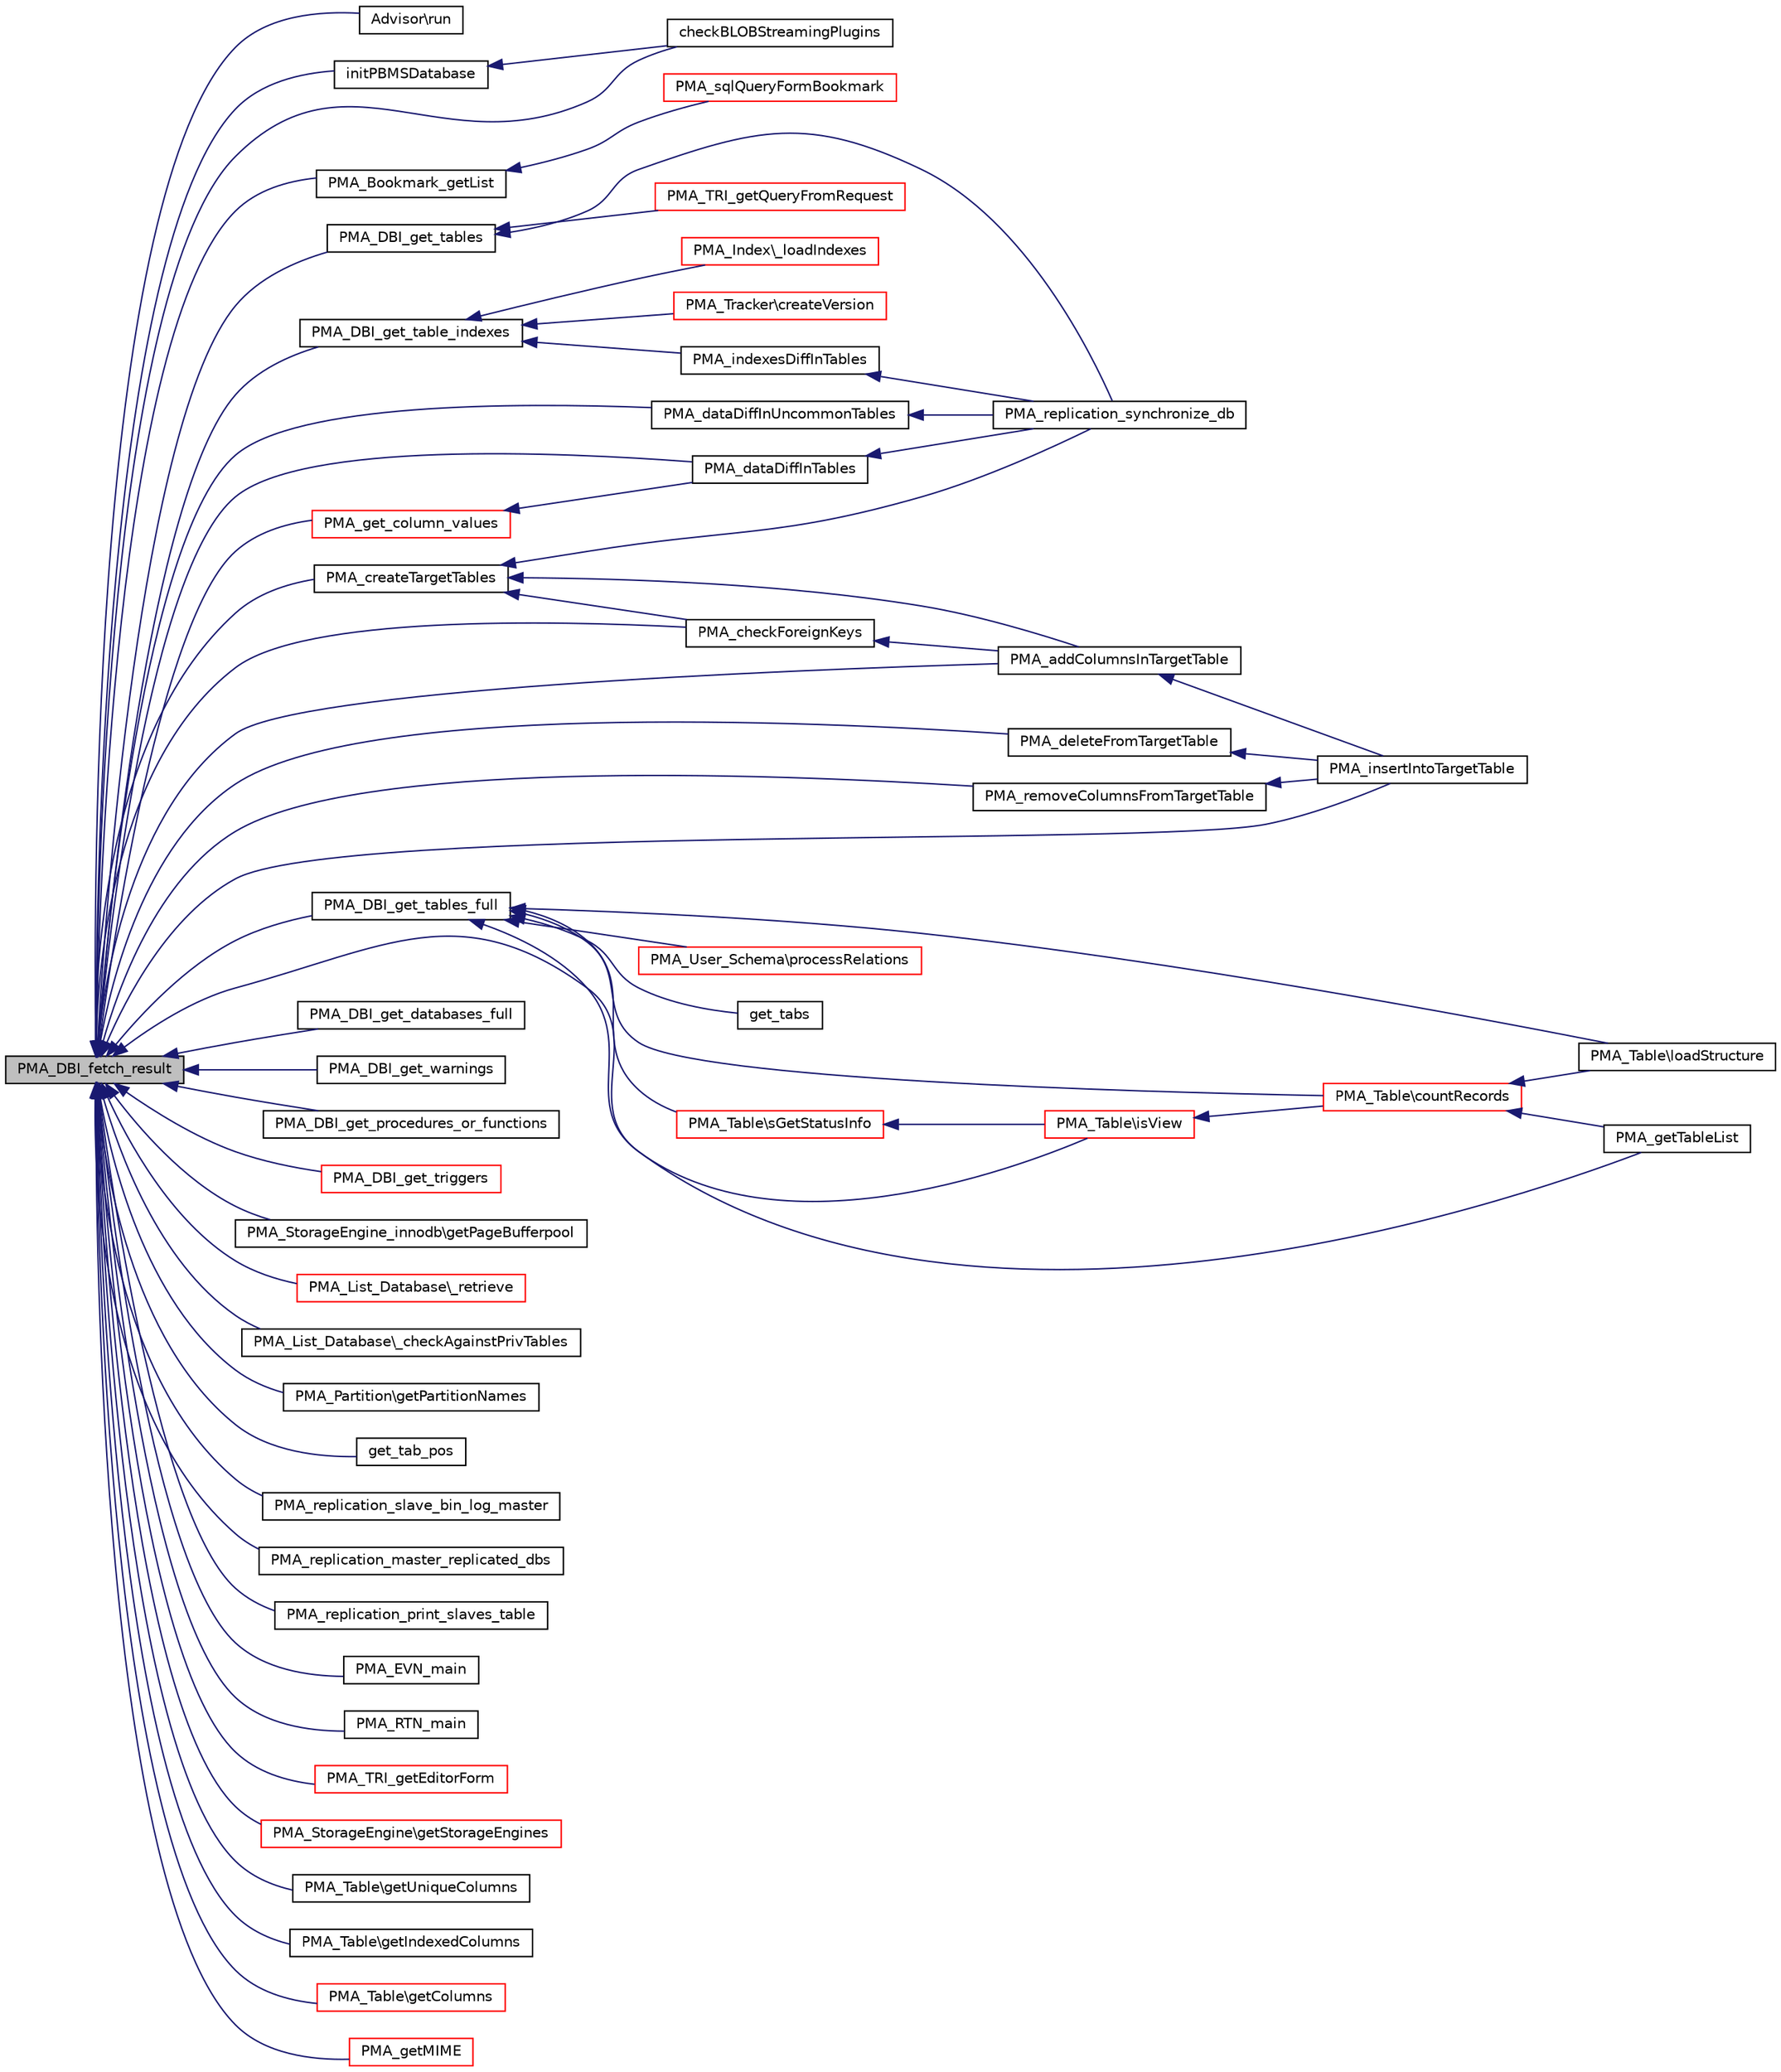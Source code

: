 digraph G
{
  edge [fontname="Helvetica",fontsize="10",labelfontname="Helvetica",labelfontsize="10"];
  node [fontname="Helvetica",fontsize="10",shape=record];
  rankdir="LR";
  Node1 [label="PMA_DBI_fetch_result",height=0.2,width=0.4,color="black", fillcolor="grey75", style="filled" fontcolor="black"];
  Node1 -> Node2 [dir="back",color="midnightblue",fontsize="10",style="solid",fontname="Helvetica"];
  Node2 [label="Advisor\\run",height=0.2,width=0.4,color="black", fillcolor="white", style="filled",URL="$classAdvisor.html#a51aa0c71db2e7fd9005c7996ba3c67cf"];
  Node1 -> Node3 [dir="back",color="midnightblue",fontsize="10",style="solid",fontname="Helvetica"];
  Node3 [label="initPBMSDatabase",height=0.2,width=0.4,color="black", fillcolor="white", style="filled",URL="$blobstreaming_8lib_8php.html#a00d96bd6ccb9d88c559774919ba5fac3",tooltip="Initializes PBMS database."];
  Node3 -> Node4 [dir="back",color="midnightblue",fontsize="10",style="solid",fontname="Helvetica"];
  Node4 [label="checkBLOBStreamingPlugins",height=0.2,width=0.4,color="black", fillcolor="white", style="filled",URL="$blobstreaming_8lib_8php.html#a36f2035b1d0ef8004c6611a598487e41",tooltip="checks whether the necessary plugins for BLOBStreaming exist"];
  Node1 -> Node4 [dir="back",color="midnightblue",fontsize="10",style="solid",fontname="Helvetica"];
  Node1 -> Node5 [dir="back",color="midnightblue",fontsize="10",style="solid",fontname="Helvetica"];
  Node5 [label="PMA_Bookmark_getList",height=0.2,width=0.4,color="black", fillcolor="white", style="filled",URL="$bookmark_8lib_8php.html#a28bf0dfac1fd0617239eef76e7ff1550",tooltip="Gets the list of bookmarks defined for the current database."];
  Node5 -> Node6 [dir="back",color="midnightblue",fontsize="10",style="solid",fontname="Helvetica"];
  Node6 [label="PMA_sqlQueryFormBookmark",height=0.2,width=0.4,color="red", fillcolor="white", style="filled",URL="$sql__query__form_8lib_8php.html#a0354aed36253f1d29d510223e966ebc5",tooltip="prints bookmark fieldset"];
  Node1 -> Node7 [dir="back",color="midnightblue",fontsize="10",style="solid",fontname="Helvetica"];
  Node7 [label="PMA_DBI_get_tables",height=0.2,width=0.4,color="black", fillcolor="white", style="filled",URL="$database__interface_8lib_8php.html#a8dae5998d1fcfd31e13161ed1af61afd",tooltip="returns array with table names for given db"];
  Node7 -> Node8 [dir="back",color="midnightblue",fontsize="10",style="solid",fontname="Helvetica"];
  Node8 [label="PMA_replication_synchronize_db",height=0.2,width=0.4,color="black", fillcolor="white", style="filled",URL="$replication_8inc_8php.html#a9d196603d9e2d6d5738f7ec564225964",tooltip="This function provides synchronization of structure and data between two mysql servers."];
  Node7 -> Node9 [dir="back",color="midnightblue",fontsize="10",style="solid",fontname="Helvetica"];
  Node9 [label="PMA_TRI_getQueryFromRequest",height=0.2,width=0.4,color="red", fillcolor="white", style="filled",URL="$rte__triggers_8lib_8php.html#a301f5653bb141d8cc6f5ac2869678330",tooltip="Composes the query necessary to create a trigger from an HTTP request."];
  Node1 -> Node10 [dir="back",color="midnightblue",fontsize="10",style="solid",fontname="Helvetica"];
  Node10 [label="PMA_DBI_get_tables_full",height=0.2,width=0.4,color="black", fillcolor="white", style="filled",URL="$database__interface_8lib_8php.html#a666173b932079177ab299983242adc58",tooltip="returns array of all tables in given db or dbs this function expects unquoted names: RIGHT: my_databa..."];
  Node10 -> Node11 [dir="back",color="midnightblue",fontsize="10",style="solid",fontname="Helvetica"];
  Node11 [label="PMA_getTableList",height=0.2,width=0.4,color="black", fillcolor="white", style="filled",URL="$common_8lib_8php.html#ac0805ae8cd571e76f6ecec5e74228767",tooltip="returns array with tables of given db with extended information and grouped"];
  Node10 -> Node12 [dir="back",color="midnightblue",fontsize="10",style="solid",fontname="Helvetica"];
  Node12 [label="get_tabs",height=0.2,width=0.4,color="black", fillcolor="white", style="filled",URL="$pmd__common_8php.html#a1cd4d60cbb6dfd89d92b21f61f25b3c9",tooltip="retrieves table info and stores it in $GLOBALS[&#39;PMD&#39;]"];
  Node10 -> Node13 [dir="back",color="midnightblue",fontsize="10",style="solid",fontname="Helvetica"];
  Node13 [label="PMA_Table\\loadStructure",height=0.2,width=0.4,color="black", fillcolor="white", style="filled",URL="$classPMA__Table.html#a581ddd70154138ed8fac43318180f682",tooltip="loads structure data (this function is work in progress? not yet used)"];
  Node10 -> Node14 [dir="back",color="midnightblue",fontsize="10",style="solid",fontname="Helvetica"];
  Node14 [label="PMA_Table\\sGetStatusInfo",height=0.2,width=0.4,color="red", fillcolor="white", style="filled",URL="$classPMA__Table.html#a5bcf320752029cac160933f74afc8742",tooltip="Returns full table status info, or specific if $info provided this info is collected from information..."];
  Node14 -> Node15 [dir="back",color="midnightblue",fontsize="10",style="solid",fontname="Helvetica"];
  Node15 [label="PMA_Table\\isView",height=0.2,width=0.4,color="red", fillcolor="white", style="filled",URL="$classPMA__Table.html#af9040740c71098b2c58b3234d7f0afaa",tooltip="returns whether the table is actually a view"];
  Node15 -> Node16 [dir="back",color="midnightblue",fontsize="10",style="solid",fontname="Helvetica"];
  Node16 [label="PMA_Table\\countRecords",height=0.2,width=0.4,color="red", fillcolor="white", style="filled",URL="$classPMA__Table.html#af4c743afaabb1e05e2336e1307ec2df3",tooltip="Counts and returns (or displays) the number of records in a table."];
  Node16 -> Node11 [dir="back",color="midnightblue",fontsize="10",style="solid",fontname="Helvetica"];
  Node16 -> Node13 [dir="back",color="midnightblue",fontsize="10",style="solid",fontname="Helvetica"];
  Node10 -> Node16 [dir="back",color="midnightblue",fontsize="10",style="solid",fontname="Helvetica"];
  Node10 -> Node17 [dir="back",color="midnightblue",fontsize="10",style="solid",fontname="Helvetica"];
  Node17 [label="PMA_User_Schema\\processRelations",height=0.2,width=0.4,color="red", fillcolor="white", style="filled",URL="$classPMA__User__Schema.html#aad3e0e266844420fe028fe866a8a1159",tooltip="process internal and foreign key relations"];
  Node1 -> Node18 [dir="back",color="midnightblue",fontsize="10",style="solid",fontname="Helvetica"];
  Node18 [label="PMA_DBI_get_databases_full",height=0.2,width=0.4,color="black", fillcolor="white", style="filled",URL="$database__interface_8lib_8php.html#a4b15b983bcb99fa22499c95a4df73c5e",tooltip="returns array with databases containing extended infos about them"];
  Node1 -> Node19 [dir="back",color="midnightblue",fontsize="10",style="solid",fontname="Helvetica"];
  Node19 [label="PMA_DBI_get_table_indexes",height=0.2,width=0.4,color="black", fillcolor="white", style="filled",URL="$database__interface_8lib_8php.html#ad024afebf46c43570280d649c48954ba",tooltip="Returns indexes of a table."];
  Node19 -> Node20 [dir="back",color="midnightblue",fontsize="10",style="solid",fontname="Helvetica"];
  Node20 [label="PMA_Index\\_loadIndexes",height=0.2,width=0.4,color="red", fillcolor="white", style="filled",URL="$classPMA__Index.html#a8de4de29f22e722462a9f74892b443a9",tooltip="Load index data for table."];
  Node19 -> Node21 [dir="back",color="midnightblue",fontsize="10",style="solid",fontname="Helvetica"];
  Node21 [label="PMA_indexesDiffInTables",height=0.2,width=0.4,color="black", fillcolor="white", style="filled",URL="$server__synchronize_8lib_8php.html#a16ad704557377da449f6caa8cf2f121a",tooltip="PMA_indexesDiffInTables() compares the source table indexes with target table indexes and keep the in..."];
  Node21 -> Node8 [dir="back",color="midnightblue",fontsize="10",style="solid",fontname="Helvetica"];
  Node19 -> Node22 [dir="back",color="midnightblue",fontsize="10",style="solid",fontname="Helvetica"];
  Node22 [label="PMA_Tracker\\createVersion",height=0.2,width=0.4,color="red", fillcolor="white", style="filled",URL="$classPMA__Tracker.html#a42ffa6e4d6005801f830d64cb43160b5",tooltip="Creates tracking version of a table / view (in other words: create a job to track future changes on t..."];
  Node1 -> Node23 [dir="back",color="midnightblue",fontsize="10",style="solid",fontname="Helvetica"];
  Node23 [label="PMA_DBI_get_warnings",height=0.2,width=0.4,color="black", fillcolor="white", style="filled",URL="$database__interface_8lib_8php.html#aa8c164d7df8c3d6ff1b7a483731cc229",tooltip="returns warnings for last query"];
  Node1 -> Node24 [dir="back",color="midnightblue",fontsize="10",style="solid",fontname="Helvetica"];
  Node24 [label="PMA_DBI_get_procedures_or_functions",height=0.2,width=0.4,color="black", fillcolor="white", style="filled",URL="$database__interface_8lib_8php.html#a8762456f3b0b2a5088fd45a4fa8722ad",tooltip="returns an array of PROCEDURE or FUNCTION names for a db"];
  Node1 -> Node25 [dir="back",color="midnightblue",fontsize="10",style="solid",fontname="Helvetica"];
  Node25 [label="PMA_DBI_get_triggers",height=0.2,width=0.4,color="red", fillcolor="white", style="filled",URL="$database__interface_8lib_8php.html#a69b9d39108d5fde5f65de6083aab8259",tooltip="returns details about the TRIGGERs for a specific table or database"];
  Node1 -> Node26 [dir="back",color="midnightblue",fontsize="10",style="solid",fontname="Helvetica"];
  Node26 [label="PMA_StorageEngine_innodb\\getPageBufferpool",height=0.2,width=0.4,color="black", fillcolor="white", style="filled",URL="$classPMA__StorageEngine__innodb.html#a2faf41518500c811b3cd1c00b8a4e1d9",tooltip="returns html tables with stats over inno db buffer pool"];
  Node1 -> Node27 [dir="back",color="midnightblue",fontsize="10",style="solid",fontname="Helvetica"];
  Node27 [label="PMA_List_Database\\_retrieve",height=0.2,width=0.4,color="red", fillcolor="white", style="filled",URL="$classPMA__List__Database.html#ada369e9eaf65e96725ddcd0586922f35",tooltip="retrieves database list from server"];
  Node1 -> Node28 [dir="back",color="midnightblue",fontsize="10",style="solid",fontname="Helvetica"];
  Node28 [label="PMA_List_Database\\_checkAgainstPrivTables",height=0.2,width=0.4,color="black", fillcolor="white", style="filled",URL="$classPMA__List__Database.html#a08842f1c00c48f46cd7a9cec0883868f",tooltip="this is just a backup, if all is fine this can be deleted later"];
  Node1 -> Node29 [dir="back",color="midnightblue",fontsize="10",style="solid",fontname="Helvetica"];
  Node29 [label="PMA_Partition\\getPartitionNames",height=0.2,width=0.4,color="black", fillcolor="white", style="filled",URL="$classPMA__Partition.html#a0797b7fcd25ad406dcbbdf4a4a01b176",tooltip="returns array of partition names for a specific db/table"];
  Node1 -> Node30 [dir="back",color="midnightblue",fontsize="10",style="solid",fontname="Helvetica"];
  Node30 [label="get_tab_pos",height=0.2,width=0.4,color="black", fillcolor="white", style="filled",URL="$pmd__common_8php.html#a1a3f1d518861e03c2b04a1c05b6bba1a"];
  Node1 -> Node31 [dir="back",color="midnightblue",fontsize="10",style="solid",fontname="Helvetica"];
  Node31 [label="PMA_replication_slave_bin_log_master",height=0.2,width=0.4,color="black", fillcolor="white", style="filled",URL="$replication_8inc_8php.html#a796f0d92d256577572563a40baf65150"];
  Node1 -> Node32 [dir="back",color="midnightblue",fontsize="10",style="solid",fontname="Helvetica"];
  Node32 [label="PMA_replication_master_replicated_dbs",height=0.2,width=0.4,color="black", fillcolor="white", style="filled",URL="$replication_8inc_8php.html#a1cf2dc832340ebe981fd5bcb492b1b76",tooltip="Get list of replicated databases on master server."];
  Node1 -> Node33 [dir="back",color="midnightblue",fontsize="10",style="solid",fontname="Helvetica"];
  Node33 [label="PMA_replication_print_slaves_table",height=0.2,width=0.4,color="black", fillcolor="white", style="filled",URL="$replication__gui_8lib_8php.html#a05b34408e78de2bae2e56414488f9268",tooltip="Prints table with slave `users` connected to this master."];
  Node1 -> Node34 [dir="back",color="midnightblue",fontsize="10",style="solid",fontname="Helvetica"];
  Node34 [label="PMA_EVN_main",height=0.2,width=0.4,color="black", fillcolor="white", style="filled",URL="$rte__events_8lib_8php.html#a32e646576e5c66cfc0172efe82baedd3",tooltip="Main function for the events functionality."];
  Node1 -> Node35 [dir="back",color="midnightblue",fontsize="10",style="solid",fontname="Helvetica"];
  Node35 [label="PMA_RTN_main",height=0.2,width=0.4,color="black", fillcolor="white", style="filled",URL="$rte__routines_8lib_8php.html#a82a7cafa80bbc1f971939fd5ddc169fc",tooltip="Main function for the routines functionality."];
  Node1 -> Node36 [dir="back",color="midnightblue",fontsize="10",style="solid",fontname="Helvetica"];
  Node36 [label="PMA_TRI_getEditorForm",height=0.2,width=0.4,color="red", fillcolor="white", style="filled",URL="$rte__triggers_8lib_8php.html#a4fc4e82c7b56cb3aff62f1916145e261",tooltip="Displays a form used to add/edit a trigger."];
  Node1 -> Node37 [dir="back",color="midnightblue",fontsize="10",style="solid",fontname="Helvetica"];
  Node37 [label="PMA_dataDiffInTables",height=0.2,width=0.4,color="black", fillcolor="white", style="filled",URL="$server__synchronize_8lib_8php.html#a8826b64d9cdc47a8aa749ec67070481a",tooltip="Finds the difference in source and target matching tables by first comparing source table&#39;s primary k..."];
  Node37 -> Node8 [dir="back",color="midnightblue",fontsize="10",style="solid",fontname="Helvetica"];
  Node1 -> Node38 [dir="back",color="midnightblue",fontsize="10",style="solid",fontname="Helvetica"];
  Node38 [label="PMA_dataDiffInUncommonTables",height=0.2,width=0.4,color="black", fillcolor="white", style="filled",URL="$server__synchronize_8lib_8php.html#acf6e8422f5f0d3beccbcc2c31f1c372f",tooltip="PMA_dataDiffInUncommonTables() finds the data difference in $source_tables_uncommon."];
  Node38 -> Node8 [dir="back",color="midnightblue",fontsize="10",style="solid",fontname="Helvetica"];
  Node1 -> Node39 [dir="back",color="midnightblue",fontsize="10",style="solid",fontname="Helvetica"];
  Node39 [label="PMA_insertIntoTargetTable",height=0.2,width=0.4,color="black", fillcolor="white", style="filled",URL="$server__synchronize_8lib_8php.html#a27dcf755e8f0df800b73b73ec72994a1",tooltip="PMA_insertIntoTargetTable() inserts missing rows in the target table using $array_insert[$matching_ta..."];
  Node1 -> Node40 [dir="back",color="midnightblue",fontsize="10",style="solid",fontname="Helvetica"];
  Node40 [label="PMA_createTargetTables",height=0.2,width=0.4,color="black", fillcolor="white", style="filled",URL="$server__synchronize_8lib_8php.html#a59792a6539f1f3a6550ceef0483d83cd",tooltip="PMA_createTargetTables() Create the missing table $uncommon_table in target database."];
  Node40 -> Node8 [dir="back",color="midnightblue",fontsize="10",style="solid",fontname="Helvetica"];
  Node40 -> Node41 [dir="back",color="midnightblue",fontsize="10",style="solid",fontname="Helvetica"];
  Node41 [label="PMA_addColumnsInTargetTable",height=0.2,width=0.4,color="black", fillcolor="white", style="filled",URL="$server__synchronize_8lib_8php.html#acc836d4dffd0c7f1acb996fc82965425",tooltip="PMA_addColumnsInTargetTable() adds column that are present in source table but not in target table..."];
  Node41 -> Node39 [dir="back",color="midnightblue",fontsize="10",style="solid",fontname="Helvetica"];
  Node40 -> Node42 [dir="back",color="midnightblue",fontsize="10",style="solid",fontname="Helvetica"];
  Node42 [label="PMA_checkForeignKeys",height=0.2,width=0.4,color="black", fillcolor="white", style="filled",URL="$server__synchronize_8lib_8php.html#a04f05988e4583e1a4d0c51060caa3c93",tooltip="PMA_checkForeignKeys() checks if the referenced table have foreign keys."];
  Node42 -> Node41 [dir="back",color="midnightblue",fontsize="10",style="solid",fontname="Helvetica"];
  Node1 -> Node43 [dir="back",color="midnightblue",fontsize="10",style="solid",fontname="Helvetica"];
  Node43 [label="PMA_deleteFromTargetTable",height=0.2,width=0.4,color="black", fillcolor="white", style="filled",URL="$server__synchronize_8lib_8php.html#a22cac51b7cb0d7c43230140e448e48b2",tooltip="PMA_deleteFromTargetTable() delete rows from target table."];
  Node43 -> Node39 [dir="back",color="midnightblue",fontsize="10",style="solid",fontname="Helvetica"];
  Node1 -> Node41 [dir="back",color="midnightblue",fontsize="10",style="solid",fontname="Helvetica"];
  Node1 -> Node42 [dir="back",color="midnightblue",fontsize="10",style="solid",fontname="Helvetica"];
  Node1 -> Node44 [dir="back",color="midnightblue",fontsize="10",style="solid",fontname="Helvetica"];
  Node44 [label="PMA_removeColumnsFromTargetTable",height=0.2,width=0.4,color="black", fillcolor="white", style="filled",URL="$server__synchronize_8lib_8php.html#ab450f188d84af8c4d90aa4fa5a0f969e",tooltip="PMA_removeColumnsFromTargetTable() removes the columns which are present in target table but not in s..."];
  Node44 -> Node39 [dir="back",color="midnightblue",fontsize="10",style="solid",fontname="Helvetica"];
  Node1 -> Node45 [dir="back",color="midnightblue",fontsize="10",style="solid",fontname="Helvetica"];
  Node45 [label="PMA_get_column_values",height=0.2,width=0.4,color="red", fillcolor="white", style="filled",URL="$server__synchronize_8lib_8php.html#ac8612c80baf0e4c1ae1112c36691f8c9",tooltip="array PMA_get_column_values (string $database, string $table, string $column , mysql db link $link = ..."];
  Node45 -> Node37 [dir="back",color="midnightblue",fontsize="10",style="solid",fontname="Helvetica"];
  Node1 -> Node46 [dir="back",color="midnightblue",fontsize="10",style="solid",fontname="Helvetica"];
  Node46 [label="PMA_StorageEngine\\getStorageEngines",height=0.2,width=0.4,color="red", fillcolor="white", style="filled",URL="$classPMA__StorageEngine.html#a56877cb49ba40b971bb3256771aa3571",tooltip="returns array of storage engines"];
  Node1 -> Node15 [dir="back",color="midnightblue",fontsize="10",style="solid",fontname="Helvetica"];
  Node1 -> Node47 [dir="back",color="midnightblue",fontsize="10",style="solid",fontname="Helvetica"];
  Node47 [label="PMA_Table\\getUniqueColumns",height=0.2,width=0.4,color="black", fillcolor="white", style="filled",URL="$classPMA__Table.html#a54a257e8712e3aa5a6dd8476b8f9b009",tooltip="Get all unique columns."];
  Node1 -> Node48 [dir="back",color="midnightblue",fontsize="10",style="solid",fontname="Helvetica"];
  Node48 [label="PMA_Table\\getIndexedColumns",height=0.2,width=0.4,color="black", fillcolor="white", style="filled",URL="$classPMA__Table.html#a85d5624724ae028bf1b7c56073005e7a",tooltip="Get all indexed columns."];
  Node1 -> Node49 [dir="back",color="midnightblue",fontsize="10",style="solid",fontname="Helvetica"];
  Node49 [label="PMA_Table\\getColumns",height=0.2,width=0.4,color="red", fillcolor="white", style="filled",URL="$classPMA__Table.html#aeb1f39a0bef2f0fa6fc6e8317b815203",tooltip="Get all columns."];
  Node1 -> Node50 [dir="back",color="midnightblue",fontsize="10",style="solid",fontname="Helvetica"];
  Node50 [label="PMA_getMIME",height=0.2,width=0.4,color="red", fillcolor="white", style="filled",URL="$transformations_8lib_8php.html#aa7e70121361d6936caaba715c7dc39ee",tooltip="Gets the mimetypes for all columns of a table."];
}
